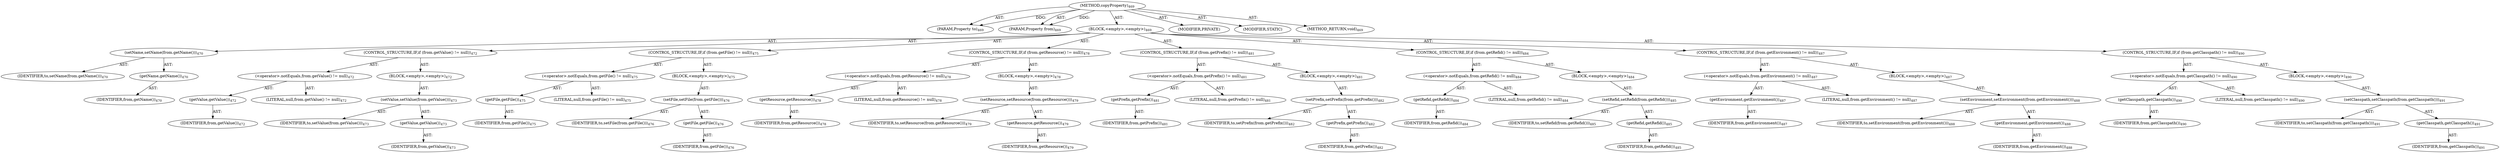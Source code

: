 digraph "copyProperty" {  
"111669149717" [label = <(METHOD,copyProperty)<SUB>469</SUB>> ]
"115964117031" [label = <(PARAM,Property to)<SUB>469</SUB>> ]
"115964117032" [label = <(PARAM,Property from)<SUB>469</SUB>> ]
"25769803832" [label = <(BLOCK,&lt;empty&gt;,&lt;empty&gt;)<SUB>469</SUB>> ]
"30064771278" [label = <(setName,setName(from.getName()))<SUB>470</SUB>> ]
"68719476912" [label = <(IDENTIFIER,to,setName(from.getName()))<SUB>470</SUB>> ]
"30064771279" [label = <(getName,getName())<SUB>470</SUB>> ]
"68719476913" [label = <(IDENTIFIER,from,getName())<SUB>470</SUB>> ]
"47244640287" [label = <(CONTROL_STRUCTURE,IF,if (from.getValue() != null))<SUB>472</SUB>> ]
"30064771280" [label = <(&lt;operator&gt;.notEquals,from.getValue() != null)<SUB>472</SUB>> ]
"30064771281" [label = <(getValue,getValue())<SUB>472</SUB>> ]
"68719476914" [label = <(IDENTIFIER,from,getValue())<SUB>472</SUB>> ]
"90194313247" [label = <(LITERAL,null,from.getValue() != null)<SUB>472</SUB>> ]
"25769803833" [label = <(BLOCK,&lt;empty&gt;,&lt;empty&gt;)<SUB>472</SUB>> ]
"30064771282" [label = <(setValue,setValue(from.getValue()))<SUB>473</SUB>> ]
"68719476915" [label = <(IDENTIFIER,to,setValue(from.getValue()))<SUB>473</SUB>> ]
"30064771283" [label = <(getValue,getValue())<SUB>473</SUB>> ]
"68719476916" [label = <(IDENTIFIER,from,getValue())<SUB>473</SUB>> ]
"47244640288" [label = <(CONTROL_STRUCTURE,IF,if (from.getFile() != null))<SUB>475</SUB>> ]
"30064771284" [label = <(&lt;operator&gt;.notEquals,from.getFile() != null)<SUB>475</SUB>> ]
"30064771285" [label = <(getFile,getFile())<SUB>475</SUB>> ]
"68719476917" [label = <(IDENTIFIER,from,getFile())<SUB>475</SUB>> ]
"90194313248" [label = <(LITERAL,null,from.getFile() != null)<SUB>475</SUB>> ]
"25769803834" [label = <(BLOCK,&lt;empty&gt;,&lt;empty&gt;)<SUB>475</SUB>> ]
"30064771286" [label = <(setFile,setFile(from.getFile()))<SUB>476</SUB>> ]
"68719476918" [label = <(IDENTIFIER,to,setFile(from.getFile()))<SUB>476</SUB>> ]
"30064771287" [label = <(getFile,getFile())<SUB>476</SUB>> ]
"68719476919" [label = <(IDENTIFIER,from,getFile())<SUB>476</SUB>> ]
"47244640289" [label = <(CONTROL_STRUCTURE,IF,if (from.getResource() != null))<SUB>478</SUB>> ]
"30064771288" [label = <(&lt;operator&gt;.notEquals,from.getResource() != null)<SUB>478</SUB>> ]
"30064771289" [label = <(getResource,getResource())<SUB>478</SUB>> ]
"68719476920" [label = <(IDENTIFIER,from,getResource())<SUB>478</SUB>> ]
"90194313249" [label = <(LITERAL,null,from.getResource() != null)<SUB>478</SUB>> ]
"25769803835" [label = <(BLOCK,&lt;empty&gt;,&lt;empty&gt;)<SUB>478</SUB>> ]
"30064771290" [label = <(setResource,setResource(from.getResource()))<SUB>479</SUB>> ]
"68719476921" [label = <(IDENTIFIER,to,setResource(from.getResource()))<SUB>479</SUB>> ]
"30064771291" [label = <(getResource,getResource())<SUB>479</SUB>> ]
"68719476922" [label = <(IDENTIFIER,from,getResource())<SUB>479</SUB>> ]
"47244640290" [label = <(CONTROL_STRUCTURE,IF,if (from.getPrefix() != null))<SUB>481</SUB>> ]
"30064771292" [label = <(&lt;operator&gt;.notEquals,from.getPrefix() != null)<SUB>481</SUB>> ]
"30064771293" [label = <(getPrefix,getPrefix())<SUB>481</SUB>> ]
"68719476923" [label = <(IDENTIFIER,from,getPrefix())<SUB>481</SUB>> ]
"90194313250" [label = <(LITERAL,null,from.getPrefix() != null)<SUB>481</SUB>> ]
"25769803836" [label = <(BLOCK,&lt;empty&gt;,&lt;empty&gt;)<SUB>481</SUB>> ]
"30064771294" [label = <(setPrefix,setPrefix(from.getPrefix()))<SUB>482</SUB>> ]
"68719476924" [label = <(IDENTIFIER,to,setPrefix(from.getPrefix()))<SUB>482</SUB>> ]
"30064771295" [label = <(getPrefix,getPrefix())<SUB>482</SUB>> ]
"68719476925" [label = <(IDENTIFIER,from,getPrefix())<SUB>482</SUB>> ]
"47244640291" [label = <(CONTROL_STRUCTURE,IF,if (from.getRefid() != null))<SUB>484</SUB>> ]
"30064771296" [label = <(&lt;operator&gt;.notEquals,from.getRefid() != null)<SUB>484</SUB>> ]
"30064771297" [label = <(getRefid,getRefid())<SUB>484</SUB>> ]
"68719476926" [label = <(IDENTIFIER,from,getRefid())<SUB>484</SUB>> ]
"90194313251" [label = <(LITERAL,null,from.getRefid() != null)<SUB>484</SUB>> ]
"25769803837" [label = <(BLOCK,&lt;empty&gt;,&lt;empty&gt;)<SUB>484</SUB>> ]
"30064771298" [label = <(setRefid,setRefid(from.getRefid()))<SUB>485</SUB>> ]
"68719476927" [label = <(IDENTIFIER,to,setRefid(from.getRefid()))<SUB>485</SUB>> ]
"30064771299" [label = <(getRefid,getRefid())<SUB>485</SUB>> ]
"68719476928" [label = <(IDENTIFIER,from,getRefid())<SUB>485</SUB>> ]
"47244640292" [label = <(CONTROL_STRUCTURE,IF,if (from.getEnvironment() != null))<SUB>487</SUB>> ]
"30064771300" [label = <(&lt;operator&gt;.notEquals,from.getEnvironment() != null)<SUB>487</SUB>> ]
"30064771301" [label = <(getEnvironment,getEnvironment())<SUB>487</SUB>> ]
"68719476929" [label = <(IDENTIFIER,from,getEnvironment())<SUB>487</SUB>> ]
"90194313252" [label = <(LITERAL,null,from.getEnvironment() != null)<SUB>487</SUB>> ]
"25769803838" [label = <(BLOCK,&lt;empty&gt;,&lt;empty&gt;)<SUB>487</SUB>> ]
"30064771302" [label = <(setEnvironment,setEnvironment(from.getEnvironment()))<SUB>488</SUB>> ]
"68719476930" [label = <(IDENTIFIER,to,setEnvironment(from.getEnvironment()))<SUB>488</SUB>> ]
"30064771303" [label = <(getEnvironment,getEnvironment())<SUB>488</SUB>> ]
"68719476931" [label = <(IDENTIFIER,from,getEnvironment())<SUB>488</SUB>> ]
"47244640293" [label = <(CONTROL_STRUCTURE,IF,if (from.getClasspath() != null))<SUB>490</SUB>> ]
"30064771304" [label = <(&lt;operator&gt;.notEquals,from.getClasspath() != null)<SUB>490</SUB>> ]
"30064771305" [label = <(getClasspath,getClasspath())<SUB>490</SUB>> ]
"68719476932" [label = <(IDENTIFIER,from,getClasspath())<SUB>490</SUB>> ]
"90194313253" [label = <(LITERAL,null,from.getClasspath() != null)<SUB>490</SUB>> ]
"25769803839" [label = <(BLOCK,&lt;empty&gt;,&lt;empty&gt;)<SUB>490</SUB>> ]
"30064771306" [label = <(setClasspath,setClasspath(from.getClasspath()))<SUB>491</SUB>> ]
"68719476933" [label = <(IDENTIFIER,to,setClasspath(from.getClasspath()))<SUB>491</SUB>> ]
"30064771307" [label = <(getClasspath,getClasspath())<SUB>491</SUB>> ]
"68719476934" [label = <(IDENTIFIER,from,getClasspath())<SUB>491</SUB>> ]
"133143986229" [label = <(MODIFIER,PRIVATE)> ]
"133143986230" [label = <(MODIFIER,STATIC)> ]
"128849018901" [label = <(METHOD_RETURN,void)<SUB>469</SUB>> ]
  "111669149717" -> "115964117031"  [ label = "AST: "] 
  "111669149717" -> "115964117032"  [ label = "AST: "] 
  "111669149717" -> "25769803832"  [ label = "AST: "] 
  "111669149717" -> "133143986229"  [ label = "AST: "] 
  "111669149717" -> "133143986230"  [ label = "AST: "] 
  "111669149717" -> "128849018901"  [ label = "AST: "] 
  "25769803832" -> "30064771278"  [ label = "AST: "] 
  "25769803832" -> "47244640287"  [ label = "AST: "] 
  "25769803832" -> "47244640288"  [ label = "AST: "] 
  "25769803832" -> "47244640289"  [ label = "AST: "] 
  "25769803832" -> "47244640290"  [ label = "AST: "] 
  "25769803832" -> "47244640291"  [ label = "AST: "] 
  "25769803832" -> "47244640292"  [ label = "AST: "] 
  "25769803832" -> "47244640293"  [ label = "AST: "] 
  "30064771278" -> "68719476912"  [ label = "AST: "] 
  "30064771278" -> "30064771279"  [ label = "AST: "] 
  "30064771279" -> "68719476913"  [ label = "AST: "] 
  "47244640287" -> "30064771280"  [ label = "AST: "] 
  "47244640287" -> "25769803833"  [ label = "AST: "] 
  "30064771280" -> "30064771281"  [ label = "AST: "] 
  "30064771280" -> "90194313247"  [ label = "AST: "] 
  "30064771281" -> "68719476914"  [ label = "AST: "] 
  "25769803833" -> "30064771282"  [ label = "AST: "] 
  "30064771282" -> "68719476915"  [ label = "AST: "] 
  "30064771282" -> "30064771283"  [ label = "AST: "] 
  "30064771283" -> "68719476916"  [ label = "AST: "] 
  "47244640288" -> "30064771284"  [ label = "AST: "] 
  "47244640288" -> "25769803834"  [ label = "AST: "] 
  "30064771284" -> "30064771285"  [ label = "AST: "] 
  "30064771284" -> "90194313248"  [ label = "AST: "] 
  "30064771285" -> "68719476917"  [ label = "AST: "] 
  "25769803834" -> "30064771286"  [ label = "AST: "] 
  "30064771286" -> "68719476918"  [ label = "AST: "] 
  "30064771286" -> "30064771287"  [ label = "AST: "] 
  "30064771287" -> "68719476919"  [ label = "AST: "] 
  "47244640289" -> "30064771288"  [ label = "AST: "] 
  "47244640289" -> "25769803835"  [ label = "AST: "] 
  "30064771288" -> "30064771289"  [ label = "AST: "] 
  "30064771288" -> "90194313249"  [ label = "AST: "] 
  "30064771289" -> "68719476920"  [ label = "AST: "] 
  "25769803835" -> "30064771290"  [ label = "AST: "] 
  "30064771290" -> "68719476921"  [ label = "AST: "] 
  "30064771290" -> "30064771291"  [ label = "AST: "] 
  "30064771291" -> "68719476922"  [ label = "AST: "] 
  "47244640290" -> "30064771292"  [ label = "AST: "] 
  "47244640290" -> "25769803836"  [ label = "AST: "] 
  "30064771292" -> "30064771293"  [ label = "AST: "] 
  "30064771292" -> "90194313250"  [ label = "AST: "] 
  "30064771293" -> "68719476923"  [ label = "AST: "] 
  "25769803836" -> "30064771294"  [ label = "AST: "] 
  "30064771294" -> "68719476924"  [ label = "AST: "] 
  "30064771294" -> "30064771295"  [ label = "AST: "] 
  "30064771295" -> "68719476925"  [ label = "AST: "] 
  "47244640291" -> "30064771296"  [ label = "AST: "] 
  "47244640291" -> "25769803837"  [ label = "AST: "] 
  "30064771296" -> "30064771297"  [ label = "AST: "] 
  "30064771296" -> "90194313251"  [ label = "AST: "] 
  "30064771297" -> "68719476926"  [ label = "AST: "] 
  "25769803837" -> "30064771298"  [ label = "AST: "] 
  "30064771298" -> "68719476927"  [ label = "AST: "] 
  "30064771298" -> "30064771299"  [ label = "AST: "] 
  "30064771299" -> "68719476928"  [ label = "AST: "] 
  "47244640292" -> "30064771300"  [ label = "AST: "] 
  "47244640292" -> "25769803838"  [ label = "AST: "] 
  "30064771300" -> "30064771301"  [ label = "AST: "] 
  "30064771300" -> "90194313252"  [ label = "AST: "] 
  "30064771301" -> "68719476929"  [ label = "AST: "] 
  "25769803838" -> "30064771302"  [ label = "AST: "] 
  "30064771302" -> "68719476930"  [ label = "AST: "] 
  "30064771302" -> "30064771303"  [ label = "AST: "] 
  "30064771303" -> "68719476931"  [ label = "AST: "] 
  "47244640293" -> "30064771304"  [ label = "AST: "] 
  "47244640293" -> "25769803839"  [ label = "AST: "] 
  "30064771304" -> "30064771305"  [ label = "AST: "] 
  "30064771304" -> "90194313253"  [ label = "AST: "] 
  "30064771305" -> "68719476932"  [ label = "AST: "] 
  "25769803839" -> "30064771306"  [ label = "AST: "] 
  "30064771306" -> "68719476933"  [ label = "AST: "] 
  "30064771306" -> "30064771307"  [ label = "AST: "] 
  "30064771307" -> "68719476934"  [ label = "AST: "] 
  "111669149717" -> "115964117031"  [ label = "DDG: "] 
  "111669149717" -> "115964117032"  [ label = "DDG: "] 
}
